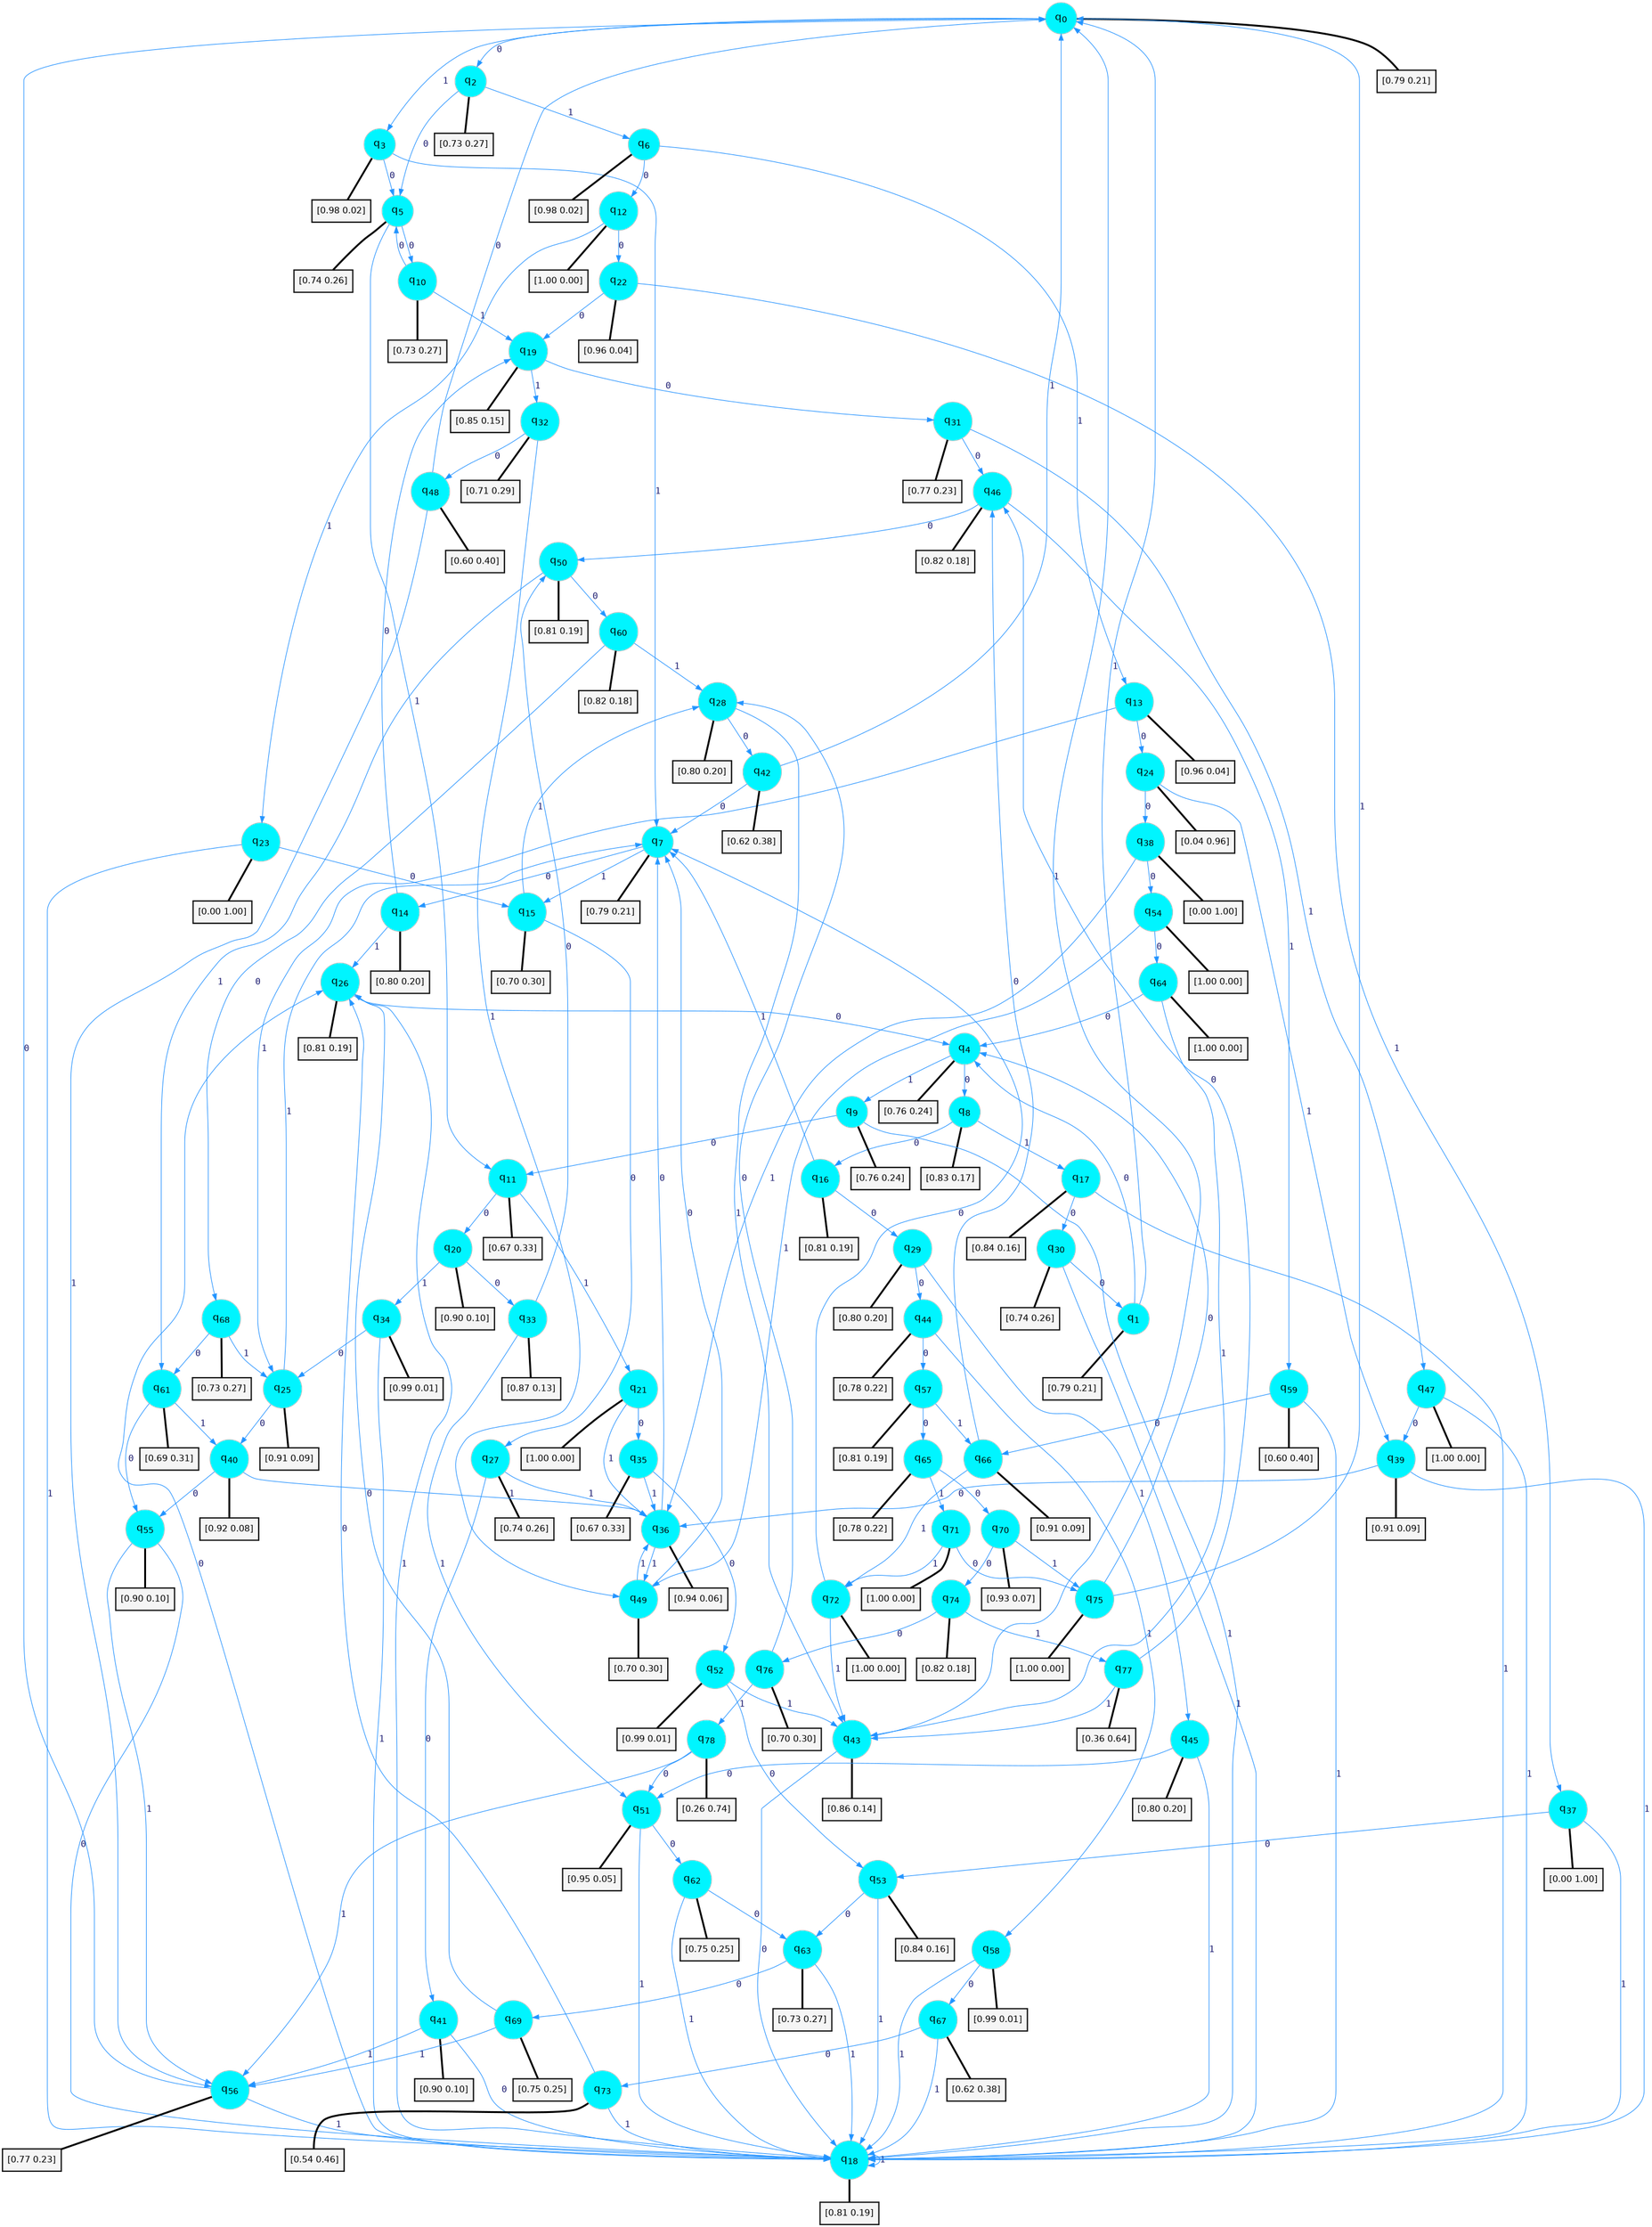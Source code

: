 digraph G {
graph [
bgcolor=transparent, dpi=300, rankdir=TD, size="40,25"];
node [
color=gray, fillcolor=turquoise1, fontcolor=black, fontname=Helvetica, fontsize=16, fontweight=bold, shape=circle, style=filled];
edge [
arrowsize=1, color=dodgerblue1, fontcolor=midnightblue, fontname=courier, fontweight=bold, penwidth=1, style=solid, weight=20];
0[label=<q<SUB>0</SUB>>];
1[label=<q<SUB>1</SUB>>];
2[label=<q<SUB>2</SUB>>];
3[label=<q<SUB>3</SUB>>];
4[label=<q<SUB>4</SUB>>];
5[label=<q<SUB>5</SUB>>];
6[label=<q<SUB>6</SUB>>];
7[label=<q<SUB>7</SUB>>];
8[label=<q<SUB>8</SUB>>];
9[label=<q<SUB>9</SUB>>];
10[label=<q<SUB>10</SUB>>];
11[label=<q<SUB>11</SUB>>];
12[label=<q<SUB>12</SUB>>];
13[label=<q<SUB>13</SUB>>];
14[label=<q<SUB>14</SUB>>];
15[label=<q<SUB>15</SUB>>];
16[label=<q<SUB>16</SUB>>];
17[label=<q<SUB>17</SUB>>];
18[label=<q<SUB>18</SUB>>];
19[label=<q<SUB>19</SUB>>];
20[label=<q<SUB>20</SUB>>];
21[label=<q<SUB>21</SUB>>];
22[label=<q<SUB>22</SUB>>];
23[label=<q<SUB>23</SUB>>];
24[label=<q<SUB>24</SUB>>];
25[label=<q<SUB>25</SUB>>];
26[label=<q<SUB>26</SUB>>];
27[label=<q<SUB>27</SUB>>];
28[label=<q<SUB>28</SUB>>];
29[label=<q<SUB>29</SUB>>];
30[label=<q<SUB>30</SUB>>];
31[label=<q<SUB>31</SUB>>];
32[label=<q<SUB>32</SUB>>];
33[label=<q<SUB>33</SUB>>];
34[label=<q<SUB>34</SUB>>];
35[label=<q<SUB>35</SUB>>];
36[label=<q<SUB>36</SUB>>];
37[label=<q<SUB>37</SUB>>];
38[label=<q<SUB>38</SUB>>];
39[label=<q<SUB>39</SUB>>];
40[label=<q<SUB>40</SUB>>];
41[label=<q<SUB>41</SUB>>];
42[label=<q<SUB>42</SUB>>];
43[label=<q<SUB>43</SUB>>];
44[label=<q<SUB>44</SUB>>];
45[label=<q<SUB>45</SUB>>];
46[label=<q<SUB>46</SUB>>];
47[label=<q<SUB>47</SUB>>];
48[label=<q<SUB>48</SUB>>];
49[label=<q<SUB>49</SUB>>];
50[label=<q<SUB>50</SUB>>];
51[label=<q<SUB>51</SUB>>];
52[label=<q<SUB>52</SUB>>];
53[label=<q<SUB>53</SUB>>];
54[label=<q<SUB>54</SUB>>];
55[label=<q<SUB>55</SUB>>];
56[label=<q<SUB>56</SUB>>];
57[label=<q<SUB>57</SUB>>];
58[label=<q<SUB>58</SUB>>];
59[label=<q<SUB>59</SUB>>];
60[label=<q<SUB>60</SUB>>];
61[label=<q<SUB>61</SUB>>];
62[label=<q<SUB>62</SUB>>];
63[label=<q<SUB>63</SUB>>];
64[label=<q<SUB>64</SUB>>];
65[label=<q<SUB>65</SUB>>];
66[label=<q<SUB>66</SUB>>];
67[label=<q<SUB>67</SUB>>];
68[label=<q<SUB>68</SUB>>];
69[label=<q<SUB>69</SUB>>];
70[label=<q<SUB>70</SUB>>];
71[label=<q<SUB>71</SUB>>];
72[label=<q<SUB>72</SUB>>];
73[label=<q<SUB>73</SUB>>];
74[label=<q<SUB>74</SUB>>];
75[label=<q<SUB>75</SUB>>];
76[label=<q<SUB>76</SUB>>];
77[label=<q<SUB>77</SUB>>];
78[label=<q<SUB>78</SUB>>];
79[label="[0.79 0.21]", shape=box,fontcolor=black, fontname=Helvetica, fontsize=14, penwidth=2, fillcolor=whitesmoke,color=black];
80[label="[0.79 0.21]", shape=box,fontcolor=black, fontname=Helvetica, fontsize=14, penwidth=2, fillcolor=whitesmoke,color=black];
81[label="[0.73 0.27]", shape=box,fontcolor=black, fontname=Helvetica, fontsize=14, penwidth=2, fillcolor=whitesmoke,color=black];
82[label="[0.98 0.02]", shape=box,fontcolor=black, fontname=Helvetica, fontsize=14, penwidth=2, fillcolor=whitesmoke,color=black];
83[label="[0.76 0.24]", shape=box,fontcolor=black, fontname=Helvetica, fontsize=14, penwidth=2, fillcolor=whitesmoke,color=black];
84[label="[0.74 0.26]", shape=box,fontcolor=black, fontname=Helvetica, fontsize=14, penwidth=2, fillcolor=whitesmoke,color=black];
85[label="[0.98 0.02]", shape=box,fontcolor=black, fontname=Helvetica, fontsize=14, penwidth=2, fillcolor=whitesmoke,color=black];
86[label="[0.79 0.21]", shape=box,fontcolor=black, fontname=Helvetica, fontsize=14, penwidth=2, fillcolor=whitesmoke,color=black];
87[label="[0.83 0.17]", shape=box,fontcolor=black, fontname=Helvetica, fontsize=14, penwidth=2, fillcolor=whitesmoke,color=black];
88[label="[0.76 0.24]", shape=box,fontcolor=black, fontname=Helvetica, fontsize=14, penwidth=2, fillcolor=whitesmoke,color=black];
89[label="[0.73 0.27]", shape=box,fontcolor=black, fontname=Helvetica, fontsize=14, penwidth=2, fillcolor=whitesmoke,color=black];
90[label="[0.67 0.33]", shape=box,fontcolor=black, fontname=Helvetica, fontsize=14, penwidth=2, fillcolor=whitesmoke,color=black];
91[label="[1.00 0.00]", shape=box,fontcolor=black, fontname=Helvetica, fontsize=14, penwidth=2, fillcolor=whitesmoke,color=black];
92[label="[0.96 0.04]", shape=box,fontcolor=black, fontname=Helvetica, fontsize=14, penwidth=2, fillcolor=whitesmoke,color=black];
93[label="[0.80 0.20]", shape=box,fontcolor=black, fontname=Helvetica, fontsize=14, penwidth=2, fillcolor=whitesmoke,color=black];
94[label="[0.70 0.30]", shape=box,fontcolor=black, fontname=Helvetica, fontsize=14, penwidth=2, fillcolor=whitesmoke,color=black];
95[label="[0.81 0.19]", shape=box,fontcolor=black, fontname=Helvetica, fontsize=14, penwidth=2, fillcolor=whitesmoke,color=black];
96[label="[0.84 0.16]", shape=box,fontcolor=black, fontname=Helvetica, fontsize=14, penwidth=2, fillcolor=whitesmoke,color=black];
97[label="[0.81 0.19]", shape=box,fontcolor=black, fontname=Helvetica, fontsize=14, penwidth=2, fillcolor=whitesmoke,color=black];
98[label="[0.85 0.15]", shape=box,fontcolor=black, fontname=Helvetica, fontsize=14, penwidth=2, fillcolor=whitesmoke,color=black];
99[label="[0.90 0.10]", shape=box,fontcolor=black, fontname=Helvetica, fontsize=14, penwidth=2, fillcolor=whitesmoke,color=black];
100[label="[1.00 0.00]", shape=box,fontcolor=black, fontname=Helvetica, fontsize=14, penwidth=2, fillcolor=whitesmoke,color=black];
101[label="[0.96 0.04]", shape=box,fontcolor=black, fontname=Helvetica, fontsize=14, penwidth=2, fillcolor=whitesmoke,color=black];
102[label="[0.00 1.00]", shape=box,fontcolor=black, fontname=Helvetica, fontsize=14, penwidth=2, fillcolor=whitesmoke,color=black];
103[label="[0.04 0.96]", shape=box,fontcolor=black, fontname=Helvetica, fontsize=14, penwidth=2, fillcolor=whitesmoke,color=black];
104[label="[0.91 0.09]", shape=box,fontcolor=black, fontname=Helvetica, fontsize=14, penwidth=2, fillcolor=whitesmoke,color=black];
105[label="[0.81 0.19]", shape=box,fontcolor=black, fontname=Helvetica, fontsize=14, penwidth=2, fillcolor=whitesmoke,color=black];
106[label="[0.74 0.26]", shape=box,fontcolor=black, fontname=Helvetica, fontsize=14, penwidth=2, fillcolor=whitesmoke,color=black];
107[label="[0.80 0.20]", shape=box,fontcolor=black, fontname=Helvetica, fontsize=14, penwidth=2, fillcolor=whitesmoke,color=black];
108[label="[0.80 0.20]", shape=box,fontcolor=black, fontname=Helvetica, fontsize=14, penwidth=2, fillcolor=whitesmoke,color=black];
109[label="[0.74 0.26]", shape=box,fontcolor=black, fontname=Helvetica, fontsize=14, penwidth=2, fillcolor=whitesmoke,color=black];
110[label="[0.77 0.23]", shape=box,fontcolor=black, fontname=Helvetica, fontsize=14, penwidth=2, fillcolor=whitesmoke,color=black];
111[label="[0.71 0.29]", shape=box,fontcolor=black, fontname=Helvetica, fontsize=14, penwidth=2, fillcolor=whitesmoke,color=black];
112[label="[0.87 0.13]", shape=box,fontcolor=black, fontname=Helvetica, fontsize=14, penwidth=2, fillcolor=whitesmoke,color=black];
113[label="[0.99 0.01]", shape=box,fontcolor=black, fontname=Helvetica, fontsize=14, penwidth=2, fillcolor=whitesmoke,color=black];
114[label="[0.67 0.33]", shape=box,fontcolor=black, fontname=Helvetica, fontsize=14, penwidth=2, fillcolor=whitesmoke,color=black];
115[label="[0.94 0.06]", shape=box,fontcolor=black, fontname=Helvetica, fontsize=14, penwidth=2, fillcolor=whitesmoke,color=black];
116[label="[0.00 1.00]", shape=box,fontcolor=black, fontname=Helvetica, fontsize=14, penwidth=2, fillcolor=whitesmoke,color=black];
117[label="[0.00 1.00]", shape=box,fontcolor=black, fontname=Helvetica, fontsize=14, penwidth=2, fillcolor=whitesmoke,color=black];
118[label="[0.91 0.09]", shape=box,fontcolor=black, fontname=Helvetica, fontsize=14, penwidth=2, fillcolor=whitesmoke,color=black];
119[label="[0.92 0.08]", shape=box,fontcolor=black, fontname=Helvetica, fontsize=14, penwidth=2, fillcolor=whitesmoke,color=black];
120[label="[0.90 0.10]", shape=box,fontcolor=black, fontname=Helvetica, fontsize=14, penwidth=2, fillcolor=whitesmoke,color=black];
121[label="[0.62 0.38]", shape=box,fontcolor=black, fontname=Helvetica, fontsize=14, penwidth=2, fillcolor=whitesmoke,color=black];
122[label="[0.86 0.14]", shape=box,fontcolor=black, fontname=Helvetica, fontsize=14, penwidth=2, fillcolor=whitesmoke,color=black];
123[label="[0.78 0.22]", shape=box,fontcolor=black, fontname=Helvetica, fontsize=14, penwidth=2, fillcolor=whitesmoke,color=black];
124[label="[0.80 0.20]", shape=box,fontcolor=black, fontname=Helvetica, fontsize=14, penwidth=2, fillcolor=whitesmoke,color=black];
125[label="[0.82 0.18]", shape=box,fontcolor=black, fontname=Helvetica, fontsize=14, penwidth=2, fillcolor=whitesmoke,color=black];
126[label="[1.00 0.00]", shape=box,fontcolor=black, fontname=Helvetica, fontsize=14, penwidth=2, fillcolor=whitesmoke,color=black];
127[label="[0.60 0.40]", shape=box,fontcolor=black, fontname=Helvetica, fontsize=14, penwidth=2, fillcolor=whitesmoke,color=black];
128[label="[0.70 0.30]", shape=box,fontcolor=black, fontname=Helvetica, fontsize=14, penwidth=2, fillcolor=whitesmoke,color=black];
129[label="[0.81 0.19]", shape=box,fontcolor=black, fontname=Helvetica, fontsize=14, penwidth=2, fillcolor=whitesmoke,color=black];
130[label="[0.95 0.05]", shape=box,fontcolor=black, fontname=Helvetica, fontsize=14, penwidth=2, fillcolor=whitesmoke,color=black];
131[label="[0.99 0.01]", shape=box,fontcolor=black, fontname=Helvetica, fontsize=14, penwidth=2, fillcolor=whitesmoke,color=black];
132[label="[0.84 0.16]", shape=box,fontcolor=black, fontname=Helvetica, fontsize=14, penwidth=2, fillcolor=whitesmoke,color=black];
133[label="[1.00 0.00]", shape=box,fontcolor=black, fontname=Helvetica, fontsize=14, penwidth=2, fillcolor=whitesmoke,color=black];
134[label="[0.90 0.10]", shape=box,fontcolor=black, fontname=Helvetica, fontsize=14, penwidth=2, fillcolor=whitesmoke,color=black];
135[label="[0.77 0.23]", shape=box,fontcolor=black, fontname=Helvetica, fontsize=14, penwidth=2, fillcolor=whitesmoke,color=black];
136[label="[0.81 0.19]", shape=box,fontcolor=black, fontname=Helvetica, fontsize=14, penwidth=2, fillcolor=whitesmoke,color=black];
137[label="[0.99 0.01]", shape=box,fontcolor=black, fontname=Helvetica, fontsize=14, penwidth=2, fillcolor=whitesmoke,color=black];
138[label="[0.60 0.40]", shape=box,fontcolor=black, fontname=Helvetica, fontsize=14, penwidth=2, fillcolor=whitesmoke,color=black];
139[label="[0.82 0.18]", shape=box,fontcolor=black, fontname=Helvetica, fontsize=14, penwidth=2, fillcolor=whitesmoke,color=black];
140[label="[0.69 0.31]", shape=box,fontcolor=black, fontname=Helvetica, fontsize=14, penwidth=2, fillcolor=whitesmoke,color=black];
141[label="[0.75 0.25]", shape=box,fontcolor=black, fontname=Helvetica, fontsize=14, penwidth=2, fillcolor=whitesmoke,color=black];
142[label="[0.73 0.27]", shape=box,fontcolor=black, fontname=Helvetica, fontsize=14, penwidth=2, fillcolor=whitesmoke,color=black];
143[label="[1.00 0.00]", shape=box,fontcolor=black, fontname=Helvetica, fontsize=14, penwidth=2, fillcolor=whitesmoke,color=black];
144[label="[0.78 0.22]", shape=box,fontcolor=black, fontname=Helvetica, fontsize=14, penwidth=2, fillcolor=whitesmoke,color=black];
145[label="[0.91 0.09]", shape=box,fontcolor=black, fontname=Helvetica, fontsize=14, penwidth=2, fillcolor=whitesmoke,color=black];
146[label="[0.62 0.38]", shape=box,fontcolor=black, fontname=Helvetica, fontsize=14, penwidth=2, fillcolor=whitesmoke,color=black];
147[label="[0.73 0.27]", shape=box,fontcolor=black, fontname=Helvetica, fontsize=14, penwidth=2, fillcolor=whitesmoke,color=black];
148[label="[0.75 0.25]", shape=box,fontcolor=black, fontname=Helvetica, fontsize=14, penwidth=2, fillcolor=whitesmoke,color=black];
149[label="[0.93 0.07]", shape=box,fontcolor=black, fontname=Helvetica, fontsize=14, penwidth=2, fillcolor=whitesmoke,color=black];
150[label="[1.00 0.00]", shape=box,fontcolor=black, fontname=Helvetica, fontsize=14, penwidth=2, fillcolor=whitesmoke,color=black];
151[label="[1.00 0.00]", shape=box,fontcolor=black, fontname=Helvetica, fontsize=14, penwidth=2, fillcolor=whitesmoke,color=black];
152[label="[0.54 0.46]", shape=box,fontcolor=black, fontname=Helvetica, fontsize=14, penwidth=2, fillcolor=whitesmoke,color=black];
153[label="[0.82 0.18]", shape=box,fontcolor=black, fontname=Helvetica, fontsize=14, penwidth=2, fillcolor=whitesmoke,color=black];
154[label="[1.00 0.00]", shape=box,fontcolor=black, fontname=Helvetica, fontsize=14, penwidth=2, fillcolor=whitesmoke,color=black];
155[label="[0.70 0.30]", shape=box,fontcolor=black, fontname=Helvetica, fontsize=14, penwidth=2, fillcolor=whitesmoke,color=black];
156[label="[0.36 0.64]", shape=box,fontcolor=black, fontname=Helvetica, fontsize=14, penwidth=2, fillcolor=whitesmoke,color=black];
157[label="[0.26 0.74]", shape=box,fontcolor=black, fontname=Helvetica, fontsize=14, penwidth=2, fillcolor=whitesmoke,color=black];
0->2 [label=0];
0->3 [label=1];
0->79 [arrowhead=none, penwidth=3,color=black];
1->4 [label=0];
1->0 [label=1];
1->80 [arrowhead=none, penwidth=3,color=black];
2->5 [label=0];
2->6 [label=1];
2->81 [arrowhead=none, penwidth=3,color=black];
3->5 [label=0];
3->7 [label=1];
3->82 [arrowhead=none, penwidth=3,color=black];
4->8 [label=0];
4->9 [label=1];
4->83 [arrowhead=none, penwidth=3,color=black];
5->10 [label=0];
5->11 [label=1];
5->84 [arrowhead=none, penwidth=3,color=black];
6->12 [label=0];
6->13 [label=1];
6->85 [arrowhead=none, penwidth=3,color=black];
7->14 [label=0];
7->15 [label=1];
7->86 [arrowhead=none, penwidth=3,color=black];
8->16 [label=0];
8->17 [label=1];
8->87 [arrowhead=none, penwidth=3,color=black];
9->11 [label=0];
9->18 [label=1];
9->88 [arrowhead=none, penwidth=3,color=black];
10->5 [label=0];
10->19 [label=1];
10->89 [arrowhead=none, penwidth=3,color=black];
11->20 [label=0];
11->21 [label=1];
11->90 [arrowhead=none, penwidth=3,color=black];
12->22 [label=0];
12->23 [label=1];
12->91 [arrowhead=none, penwidth=3,color=black];
13->24 [label=0];
13->25 [label=1];
13->92 [arrowhead=none, penwidth=3,color=black];
14->19 [label=0];
14->26 [label=1];
14->93 [arrowhead=none, penwidth=3,color=black];
15->27 [label=0];
15->28 [label=1];
15->94 [arrowhead=none, penwidth=3,color=black];
16->29 [label=0];
16->7 [label=1];
16->95 [arrowhead=none, penwidth=3,color=black];
17->30 [label=0];
17->18 [label=1];
17->96 [arrowhead=none, penwidth=3,color=black];
18->26 [label=0];
18->18 [label=1];
18->97 [arrowhead=none, penwidth=3,color=black];
19->31 [label=0];
19->32 [label=1];
19->98 [arrowhead=none, penwidth=3,color=black];
20->33 [label=0];
20->34 [label=1];
20->99 [arrowhead=none, penwidth=3,color=black];
21->35 [label=0];
21->36 [label=1];
21->100 [arrowhead=none, penwidth=3,color=black];
22->19 [label=0];
22->37 [label=1];
22->101 [arrowhead=none, penwidth=3,color=black];
23->15 [label=0];
23->18 [label=1];
23->102 [arrowhead=none, penwidth=3,color=black];
24->38 [label=0];
24->39 [label=1];
24->103 [arrowhead=none, penwidth=3,color=black];
25->40 [label=0];
25->7 [label=1];
25->104 [arrowhead=none, penwidth=3,color=black];
26->4 [label=0];
26->18 [label=1];
26->105 [arrowhead=none, penwidth=3,color=black];
27->41 [label=0];
27->36 [label=1];
27->106 [arrowhead=none, penwidth=3,color=black];
28->42 [label=0];
28->43 [label=1];
28->107 [arrowhead=none, penwidth=3,color=black];
29->44 [label=0];
29->45 [label=1];
29->108 [arrowhead=none, penwidth=3,color=black];
30->1 [label=0];
30->18 [label=1];
30->109 [arrowhead=none, penwidth=3,color=black];
31->46 [label=0];
31->47 [label=1];
31->110 [arrowhead=none, penwidth=3,color=black];
32->48 [label=0];
32->49 [label=1];
32->111 [arrowhead=none, penwidth=3,color=black];
33->50 [label=0];
33->51 [label=1];
33->112 [arrowhead=none, penwidth=3,color=black];
34->25 [label=0];
34->18 [label=1];
34->113 [arrowhead=none, penwidth=3,color=black];
35->52 [label=0];
35->36 [label=1];
35->114 [arrowhead=none, penwidth=3,color=black];
36->7 [label=0];
36->49 [label=1];
36->115 [arrowhead=none, penwidth=3,color=black];
37->53 [label=0];
37->18 [label=1];
37->116 [arrowhead=none, penwidth=3,color=black];
38->54 [label=0];
38->36 [label=1];
38->117 [arrowhead=none, penwidth=3,color=black];
39->36 [label=0];
39->18 [label=1];
39->118 [arrowhead=none, penwidth=3,color=black];
40->55 [label=0];
40->36 [label=1];
40->119 [arrowhead=none, penwidth=3,color=black];
41->18 [label=0];
41->56 [label=1];
41->120 [arrowhead=none, penwidth=3,color=black];
42->7 [label=0];
42->0 [label=1];
42->121 [arrowhead=none, penwidth=3,color=black];
43->18 [label=0];
43->0 [label=1];
43->122 [arrowhead=none, penwidth=3,color=black];
44->57 [label=0];
44->58 [label=1];
44->123 [arrowhead=none, penwidth=3,color=black];
45->51 [label=0];
45->18 [label=1];
45->124 [arrowhead=none, penwidth=3,color=black];
46->50 [label=0];
46->59 [label=1];
46->125 [arrowhead=none, penwidth=3,color=black];
47->39 [label=0];
47->18 [label=1];
47->126 [arrowhead=none, penwidth=3,color=black];
48->0 [label=0];
48->56 [label=1];
48->127 [arrowhead=none, penwidth=3,color=black];
49->7 [label=0];
49->36 [label=1];
49->128 [arrowhead=none, penwidth=3,color=black];
50->60 [label=0];
50->61 [label=1];
50->129 [arrowhead=none, penwidth=3,color=black];
51->62 [label=0];
51->18 [label=1];
51->130 [arrowhead=none, penwidth=3,color=black];
52->53 [label=0];
52->43 [label=1];
52->131 [arrowhead=none, penwidth=3,color=black];
53->63 [label=0];
53->18 [label=1];
53->132 [arrowhead=none, penwidth=3,color=black];
54->64 [label=0];
54->49 [label=1];
54->133 [arrowhead=none, penwidth=3,color=black];
55->18 [label=0];
55->56 [label=1];
55->134 [arrowhead=none, penwidth=3,color=black];
56->0 [label=0];
56->18 [label=1];
56->135 [arrowhead=none, penwidth=3,color=black];
57->65 [label=0];
57->66 [label=1];
57->136 [arrowhead=none, penwidth=3,color=black];
58->67 [label=0];
58->18 [label=1];
58->137 [arrowhead=none, penwidth=3,color=black];
59->66 [label=0];
59->18 [label=1];
59->138 [arrowhead=none, penwidth=3,color=black];
60->68 [label=0];
60->28 [label=1];
60->139 [arrowhead=none, penwidth=3,color=black];
61->55 [label=0];
61->40 [label=1];
61->140 [arrowhead=none, penwidth=3,color=black];
62->63 [label=0];
62->18 [label=1];
62->141 [arrowhead=none, penwidth=3,color=black];
63->69 [label=0];
63->18 [label=1];
63->142 [arrowhead=none, penwidth=3,color=black];
64->4 [label=0];
64->43 [label=1];
64->143 [arrowhead=none, penwidth=3,color=black];
65->70 [label=0];
65->71 [label=1];
65->144 [arrowhead=none, penwidth=3,color=black];
66->46 [label=0];
66->72 [label=1];
66->145 [arrowhead=none, penwidth=3,color=black];
67->73 [label=0];
67->18 [label=1];
67->146 [arrowhead=none, penwidth=3,color=black];
68->61 [label=0];
68->25 [label=1];
68->147 [arrowhead=none, penwidth=3,color=black];
69->26 [label=0];
69->56 [label=1];
69->148 [arrowhead=none, penwidth=3,color=black];
70->74 [label=0];
70->75 [label=1];
70->149 [arrowhead=none, penwidth=3,color=black];
71->75 [label=0];
71->72 [label=1];
71->150 [arrowhead=none, penwidth=3,color=black];
72->7 [label=0];
72->43 [label=1];
72->151 [arrowhead=none, penwidth=3,color=black];
73->26 [label=0];
73->18 [label=1];
73->152 [arrowhead=none, penwidth=3,color=black];
74->76 [label=0];
74->77 [label=1];
74->153 [arrowhead=none, penwidth=3,color=black];
75->4 [label=0];
75->0 [label=1];
75->154 [arrowhead=none, penwidth=3,color=black];
76->28 [label=0];
76->78 [label=1];
76->155 [arrowhead=none, penwidth=3,color=black];
77->46 [label=0];
77->43 [label=1];
77->156 [arrowhead=none, penwidth=3,color=black];
78->51 [label=0];
78->56 [label=1];
78->157 [arrowhead=none, penwidth=3,color=black];
}
